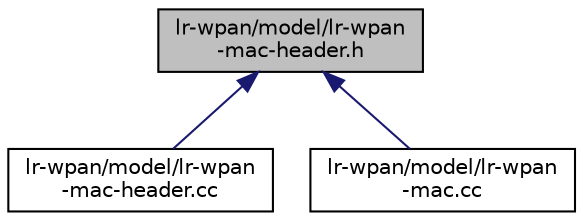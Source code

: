 digraph "lr-wpan/model/lr-wpan-mac-header.h"
{
  edge [fontname="Helvetica",fontsize="10",labelfontname="Helvetica",labelfontsize="10"];
  node [fontname="Helvetica",fontsize="10",shape=record];
  Node1 [label="lr-wpan/model/lr-wpan\l-mac-header.h",height=0.2,width=0.4,color="black", fillcolor="grey75", style="filled", fontcolor="black"];
  Node1 -> Node2 [dir="back",color="midnightblue",fontsize="10",style="solid"];
  Node2 [label="lr-wpan/model/lr-wpan\l-mac-header.cc",height=0.2,width=0.4,color="black", fillcolor="white", style="filled",URL="$d5/dde/lr-wpan-mac-header_8cc.html"];
  Node1 -> Node3 [dir="back",color="midnightblue",fontsize="10",style="solid"];
  Node3 [label="lr-wpan/model/lr-wpan\l-mac.cc",height=0.2,width=0.4,color="black", fillcolor="white", style="filled",URL="$dc/d13/lr-wpan-mac_8cc.html"];
}
